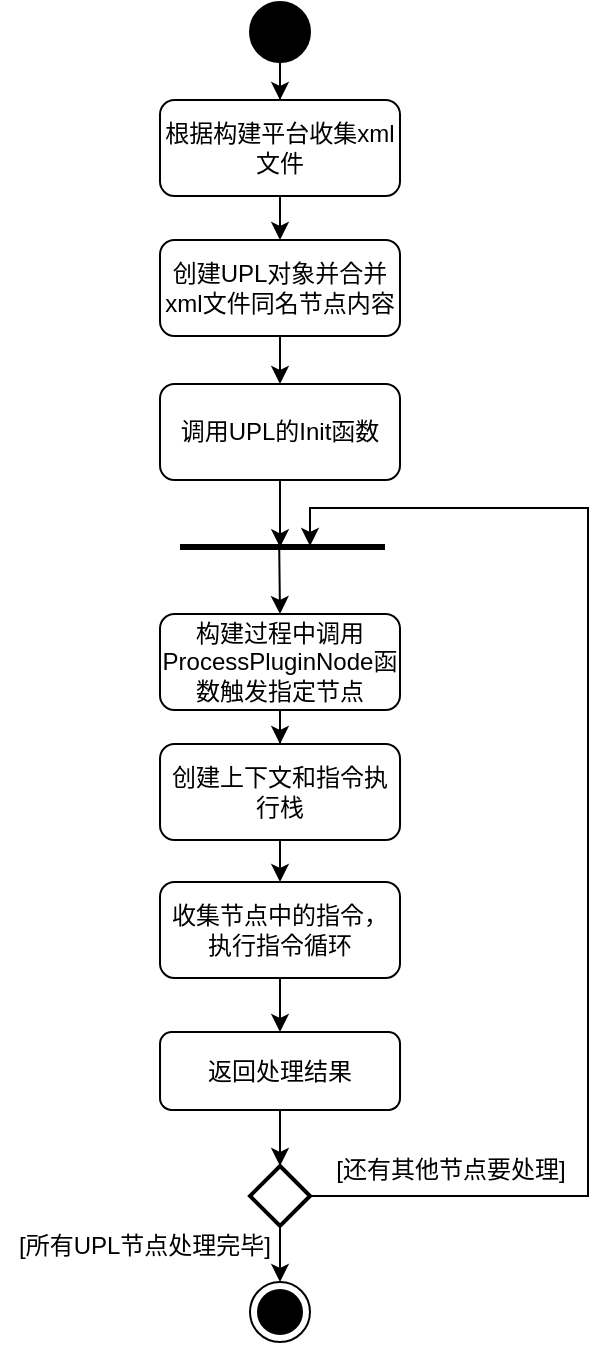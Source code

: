 <mxfile version="27.0.1">
  <diagram name="第 1 页" id="zEIUYWb7FuL-NmeXGj8e">
    <mxGraphModel dx="1427" dy="859" grid="0" gridSize="10" guides="1" tooltips="1" connect="1" arrows="1" fold="1" page="1" pageScale="1" pageWidth="827" pageHeight="1169" math="0" shadow="0">
      <root>
        <mxCell id="0" />
        <mxCell id="1" parent="0" />
        <mxCell id="QHDt1m8Fecth-vUG-HwS-13" value="" style="edgeStyle=orthogonalEdgeStyle;rounded=0;orthogonalLoop=1;jettySize=auto;html=1;" parent="1" source="QHDt1m8Fecth-vUG-HwS-1" target="QHDt1m8Fecth-vUG-HwS-12" edge="1">
          <mxGeometry relative="1" as="geometry" />
        </mxCell>
        <mxCell id="QHDt1m8Fecth-vUG-HwS-1" value="" style="ellipse;fillColor=strokeColor;html=1;" parent="1" vertex="1">
          <mxGeometry x="370" y="73" width="30" height="30" as="geometry" />
        </mxCell>
        <mxCell id="QHDt1m8Fecth-vUG-HwS-2" value="" style="ellipse;html=1;shape=endState;fillColor=strokeColor;" parent="1" vertex="1">
          <mxGeometry x="370" y="713" width="30" height="30" as="geometry" />
        </mxCell>
        <mxCell id="QHDt1m8Fecth-vUG-HwS-25" value="" style="edgeStyle=orthogonalEdgeStyle;rounded=0;orthogonalLoop=1;jettySize=auto;html=1;" parent="1" source="QHDt1m8Fecth-vUG-HwS-10" target="QHDt1m8Fecth-vUG-HwS-17" edge="1">
          <mxGeometry relative="1" as="geometry" />
        </mxCell>
        <mxCell id="QHDt1m8Fecth-vUG-HwS-10" value="创建UPL对象并合并xml文件同名节点内容" style="whiteSpace=wrap;html=1;rounded=1;" parent="1" vertex="1">
          <mxGeometry x="325" y="192" width="120" height="48" as="geometry" />
        </mxCell>
        <mxCell id="QHDt1m8Fecth-vUG-HwS-14" value="" style="edgeStyle=orthogonalEdgeStyle;rounded=0;orthogonalLoop=1;jettySize=auto;html=1;" parent="1" source="QHDt1m8Fecth-vUG-HwS-12" target="QHDt1m8Fecth-vUG-HwS-10" edge="1">
          <mxGeometry relative="1" as="geometry" />
        </mxCell>
        <mxCell id="QHDt1m8Fecth-vUG-HwS-12" value="根据构建平台收集xml文件" style="whiteSpace=wrap;html=1;rounded=1;" parent="1" vertex="1">
          <mxGeometry x="325" y="122" width="120" height="48" as="geometry" />
        </mxCell>
        <mxCell id="QHDt1m8Fecth-vUG-HwS-17" value="调用UPL的Init函数" style="whiteSpace=wrap;html=1;rounded=1;" parent="1" vertex="1">
          <mxGeometry x="325" y="264" width="120" height="48" as="geometry" />
        </mxCell>
        <mxCell id="QHDt1m8Fecth-vUG-HwS-27" value="" style="edgeStyle=orthogonalEdgeStyle;rounded=0;orthogonalLoop=1;jettySize=auto;html=1;" parent="1" source="QHDt1m8Fecth-vUG-HwS-18" target="QHDt1m8Fecth-vUG-HwS-19" edge="1">
          <mxGeometry relative="1" as="geometry" />
        </mxCell>
        <mxCell id="QHDt1m8Fecth-vUG-HwS-18" value="构建过程中调用ProcessPluginNode函数触发指定节点" style="whiteSpace=wrap;html=1;rounded=1;" parent="1" vertex="1">
          <mxGeometry x="325" y="379" width="120" height="48" as="geometry" />
        </mxCell>
        <mxCell id="QHDt1m8Fecth-vUG-HwS-28" value="" style="edgeStyle=orthogonalEdgeStyle;rounded=0;orthogonalLoop=1;jettySize=auto;html=1;" parent="1" source="QHDt1m8Fecth-vUG-HwS-19" target="QHDt1m8Fecth-vUG-HwS-21" edge="1">
          <mxGeometry relative="1" as="geometry" />
        </mxCell>
        <mxCell id="QHDt1m8Fecth-vUG-HwS-19" value="创建上下文和指令执行栈" style="whiteSpace=wrap;html=1;rounded=1;" parent="1" vertex="1">
          <mxGeometry x="325.01" y="444" width="120" height="48" as="geometry" />
        </mxCell>
        <mxCell id="QHDt1m8Fecth-vUG-HwS-29" value="" style="edgeStyle=orthogonalEdgeStyle;rounded=0;orthogonalLoop=1;jettySize=auto;html=1;" parent="1" source="QHDt1m8Fecth-vUG-HwS-21" target="QHDt1m8Fecth-vUG-HwS-24" edge="1">
          <mxGeometry relative="1" as="geometry" />
        </mxCell>
        <mxCell id="QHDt1m8Fecth-vUG-HwS-21" value="收集节点中的指令，执行指令循环" style="whiteSpace=wrap;html=1;rounded=1;" parent="1" vertex="1">
          <mxGeometry x="325" y="513" width="120" height="48" as="geometry" />
        </mxCell>
        <mxCell id="XRP8P4ekdgALYCkuo6wj-4" value="" style="edgeStyle=orthogonalEdgeStyle;rounded=0;orthogonalLoop=1;jettySize=auto;html=1;" parent="1" source="QHDt1m8Fecth-vUG-HwS-24" target="XRP8P4ekdgALYCkuo6wj-1" edge="1">
          <mxGeometry relative="1" as="geometry" />
        </mxCell>
        <mxCell id="QHDt1m8Fecth-vUG-HwS-24" value="返回处理结果" style="whiteSpace=wrap;html=1;rounded=1;" parent="1" vertex="1">
          <mxGeometry x="325.01" y="588" width="120" height="39" as="geometry" />
        </mxCell>
        <mxCell id="XRP8P4ekdgALYCkuo6wj-5" value="" style="edgeStyle=orthogonalEdgeStyle;rounded=0;orthogonalLoop=1;jettySize=auto;html=1;" parent="1" source="XRP8P4ekdgALYCkuo6wj-1" target="QHDt1m8Fecth-vUG-HwS-2" edge="1">
          <mxGeometry relative="1" as="geometry" />
        </mxCell>
        <mxCell id="XRP8P4ekdgALYCkuo6wj-1" value="" style="strokeWidth=2;html=1;shape=mxgraph.flowchart.decision;whiteSpace=wrap;" parent="1" vertex="1">
          <mxGeometry x="370.01" y="655" width="30" height="30" as="geometry" />
        </mxCell>
        <mxCell id="XRP8P4ekdgALYCkuo6wj-6" value="" style="edgeStyle=orthogonalEdgeStyle;rounded=0;orthogonalLoop=1;jettySize=auto;html=1;exitX=1;exitY=0.5;exitDx=0;exitDy=0;exitPerimeter=0;entryX=1;entryY=0.5;entryDx=0;entryDy=0;entryPerimeter=0;" parent="1" source="XRP8P4ekdgALYCkuo6wj-1" edge="1">
          <mxGeometry relative="1" as="geometry">
            <mxPoint x="395" y="637" as="sourcePoint" />
            <mxPoint x="400" y="345" as="targetPoint" />
            <Array as="points">
              <mxPoint x="539" y="670" />
              <mxPoint x="539" y="326" />
              <mxPoint x="400" y="326" />
            </Array>
          </mxGeometry>
        </mxCell>
        <mxCell id="XRP8P4ekdgALYCkuo6wj-11" value="[还有&lt;span style=&quot;background-color: transparent; color: light-dark(rgb(0, 0, 0), rgb(255, 255, 255));&quot;&gt;其他&lt;/span&gt;&lt;span style=&quot;background-color: transparent; color: light-dark(rgb(0, 0, 0), rgb(255, 255, 255));&quot;&gt;节点要处理]&lt;/span&gt;" style="text;html=1;align=center;verticalAlign=middle;resizable=0;points=[];autosize=1;strokeColor=none;fillColor=none;" parent="1" vertex="1">
          <mxGeometry x="403" y="644" width="133" height="26" as="geometry" />
        </mxCell>
        <mxCell id="XRP8P4ekdgALYCkuo6wj-14" value="[所有UPL节点处理完毕&lt;span style=&quot;background-color: transparent; color: light-dark(rgb(0, 0, 0), rgb(255, 255, 255));&quot;&gt;]&lt;/span&gt;" style="text;html=1;align=center;verticalAlign=middle;resizable=0;points=[];autosize=1;strokeColor=none;fillColor=none;" parent="1" vertex="1">
          <mxGeometry x="245" y="682" width="144" height="26" as="geometry" />
        </mxCell>
        <mxCell id="bQZs5w7g9pKF4U1DfraZ-1" value="" style="line;strokeWidth=3;fillColor=none;align=left;verticalAlign=middle;spacingTop=-1;spacingLeft=3;spacingRight=3;rotatable=0;labelPosition=right;points=[];portConstraint=eastwest;strokeColor=inherit;" vertex="1" parent="1">
          <mxGeometry x="335" y="324" width="102.5" height="43" as="geometry" />
        </mxCell>
        <mxCell id="bQZs5w7g9pKF4U1DfraZ-2" value="" style="edgeStyle=orthogonalEdgeStyle;rounded=0;orthogonalLoop=1;jettySize=auto;html=1;exitX=0.5;exitY=1;exitDx=0;exitDy=0;entryX=0.488;entryY=0.504;entryDx=0;entryDy=0;entryPerimeter=0;" edge="1" parent="1" source="QHDt1m8Fecth-vUG-HwS-17" target="bQZs5w7g9pKF4U1DfraZ-1">
          <mxGeometry relative="1" as="geometry">
            <mxPoint x="395" y="250" as="sourcePoint" />
            <mxPoint x="395" y="274" as="targetPoint" />
          </mxGeometry>
        </mxCell>
        <mxCell id="bQZs5w7g9pKF4U1DfraZ-3" value="" style="edgeStyle=orthogonalEdgeStyle;rounded=0;orthogonalLoop=1;jettySize=auto;html=1;exitX=0.484;exitY=0.518;exitDx=0;exitDy=0;entryX=0.5;entryY=0;entryDx=0;entryDy=0;exitPerimeter=0;" edge="1" parent="1" source="bQZs5w7g9pKF4U1DfraZ-1" target="QHDt1m8Fecth-vUG-HwS-18">
          <mxGeometry relative="1" as="geometry">
            <mxPoint x="395" y="322" as="sourcePoint" />
            <mxPoint x="395" y="356" as="targetPoint" />
          </mxGeometry>
        </mxCell>
      </root>
    </mxGraphModel>
  </diagram>
</mxfile>
